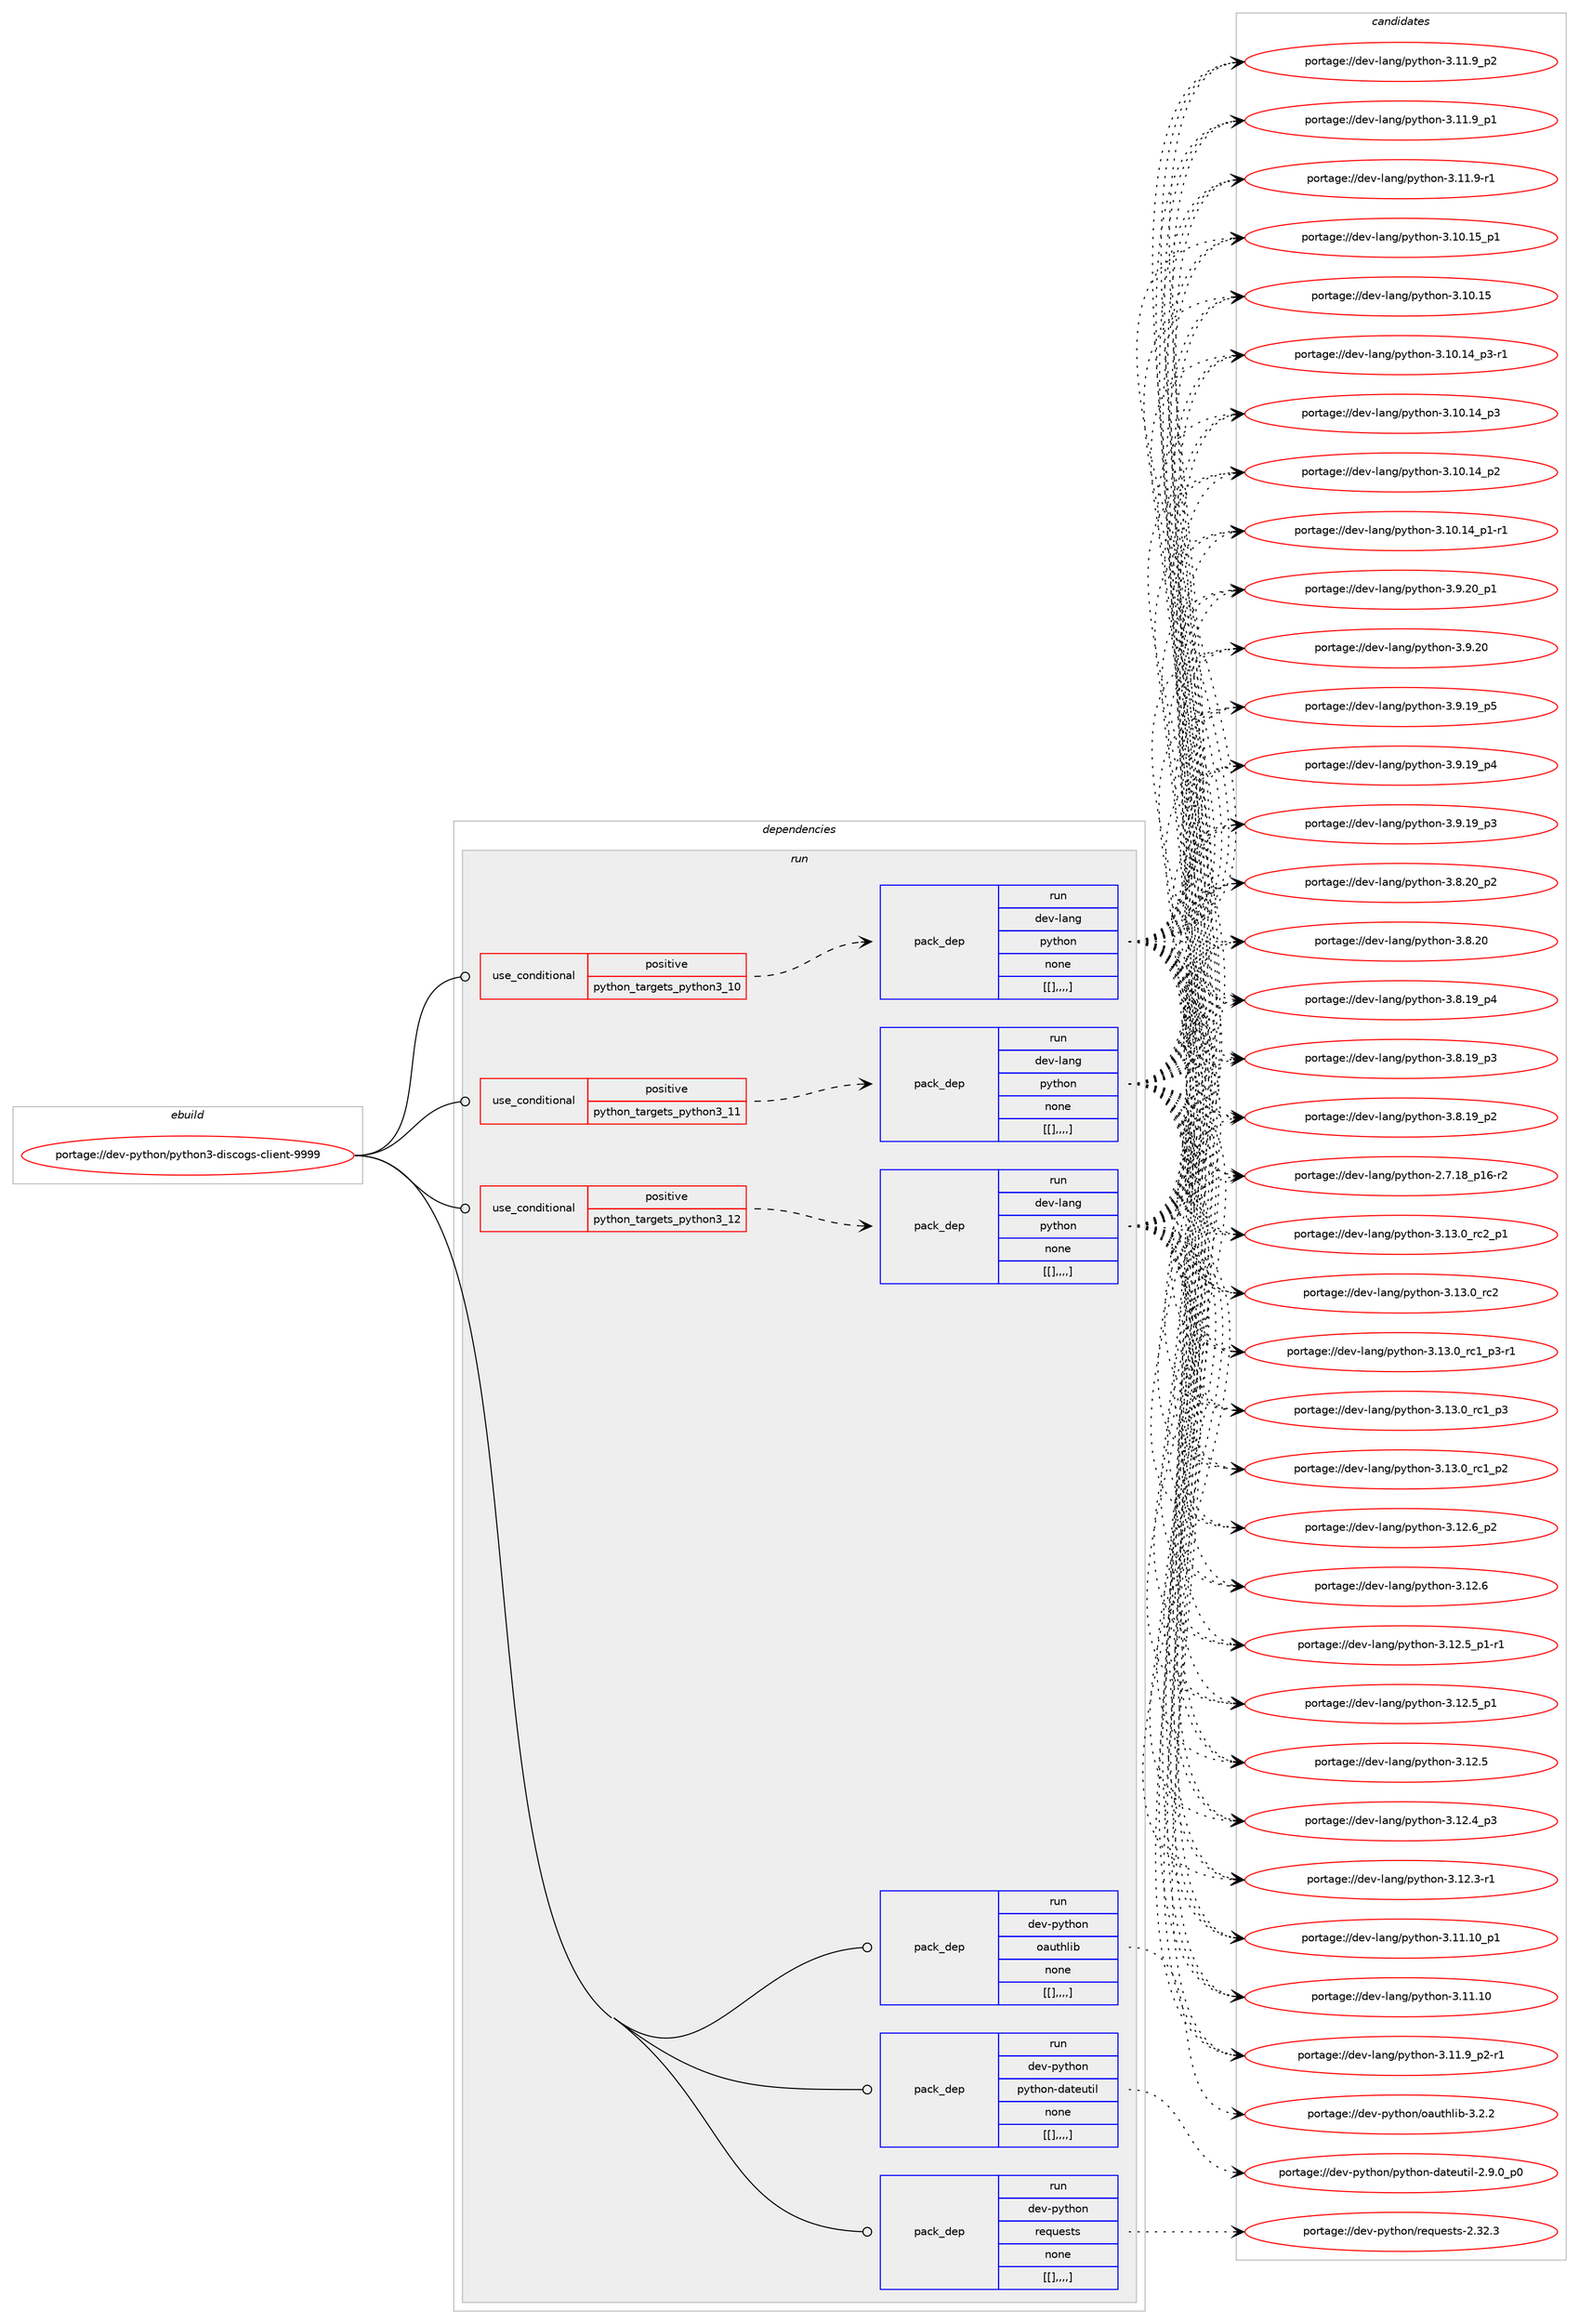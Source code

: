 digraph prolog {

# *************
# Graph options
# *************

newrank=true;
concentrate=true;
compound=true;
graph [rankdir=LR,fontname=Helvetica,fontsize=10,ranksep=1.5];#, ranksep=2.5, nodesep=0.2];
edge  [arrowhead=vee];
node  [fontname=Helvetica,fontsize=10];

# **********
# The ebuild
# **********

subgraph cluster_leftcol {
color=gray;
label=<<i>ebuild</i>>;
id [label="portage://dev-python/python3-discogs-client-9999", color=red, width=4, href="../dev-python/python3-discogs-client-9999.svg"];
}

# ****************
# The dependencies
# ****************

subgraph cluster_midcol {
color=gray;
label=<<i>dependencies</i>>;
subgraph cluster_compile {
fillcolor="#eeeeee";
style=filled;
label=<<i>compile</i>>;
}
subgraph cluster_compileandrun {
fillcolor="#eeeeee";
style=filled;
label=<<i>compile and run</i>>;
}
subgraph cluster_run {
fillcolor="#eeeeee";
style=filled;
label=<<i>run</i>>;
subgraph cond40104 {
dependency163666 [label=<<TABLE BORDER="0" CELLBORDER="1" CELLSPACING="0" CELLPADDING="4"><TR><TD ROWSPAN="3" CELLPADDING="10">use_conditional</TD></TR><TR><TD>positive</TD></TR><TR><TD>python_targets_python3_10</TD></TR></TABLE>>, shape=none, color=red];
subgraph pack122307 {
dependency163667 [label=<<TABLE BORDER="0" CELLBORDER="1" CELLSPACING="0" CELLPADDING="4" WIDTH="220"><TR><TD ROWSPAN="6" CELLPADDING="30">pack_dep</TD></TR><TR><TD WIDTH="110">run</TD></TR><TR><TD>dev-lang</TD></TR><TR><TD>python</TD></TR><TR><TD>none</TD></TR><TR><TD>[[],,,,]</TD></TR></TABLE>>, shape=none, color=blue];
}
dependency163666:e -> dependency163667:w [weight=20,style="dashed",arrowhead="vee"];
}
id:e -> dependency163666:w [weight=20,style="solid",arrowhead="odot"];
subgraph cond40105 {
dependency163668 [label=<<TABLE BORDER="0" CELLBORDER="1" CELLSPACING="0" CELLPADDING="4"><TR><TD ROWSPAN="3" CELLPADDING="10">use_conditional</TD></TR><TR><TD>positive</TD></TR><TR><TD>python_targets_python3_11</TD></TR></TABLE>>, shape=none, color=red];
subgraph pack122308 {
dependency163669 [label=<<TABLE BORDER="0" CELLBORDER="1" CELLSPACING="0" CELLPADDING="4" WIDTH="220"><TR><TD ROWSPAN="6" CELLPADDING="30">pack_dep</TD></TR><TR><TD WIDTH="110">run</TD></TR><TR><TD>dev-lang</TD></TR><TR><TD>python</TD></TR><TR><TD>none</TD></TR><TR><TD>[[],,,,]</TD></TR></TABLE>>, shape=none, color=blue];
}
dependency163668:e -> dependency163669:w [weight=20,style="dashed",arrowhead="vee"];
}
id:e -> dependency163668:w [weight=20,style="solid",arrowhead="odot"];
subgraph cond40106 {
dependency163670 [label=<<TABLE BORDER="0" CELLBORDER="1" CELLSPACING="0" CELLPADDING="4"><TR><TD ROWSPAN="3" CELLPADDING="10">use_conditional</TD></TR><TR><TD>positive</TD></TR><TR><TD>python_targets_python3_12</TD></TR></TABLE>>, shape=none, color=red];
subgraph pack122309 {
dependency163671 [label=<<TABLE BORDER="0" CELLBORDER="1" CELLSPACING="0" CELLPADDING="4" WIDTH="220"><TR><TD ROWSPAN="6" CELLPADDING="30">pack_dep</TD></TR><TR><TD WIDTH="110">run</TD></TR><TR><TD>dev-lang</TD></TR><TR><TD>python</TD></TR><TR><TD>none</TD></TR><TR><TD>[[],,,,]</TD></TR></TABLE>>, shape=none, color=blue];
}
dependency163670:e -> dependency163671:w [weight=20,style="dashed",arrowhead="vee"];
}
id:e -> dependency163670:w [weight=20,style="solid",arrowhead="odot"];
subgraph pack122310 {
dependency163672 [label=<<TABLE BORDER="0" CELLBORDER="1" CELLSPACING="0" CELLPADDING="4" WIDTH="220"><TR><TD ROWSPAN="6" CELLPADDING="30">pack_dep</TD></TR><TR><TD WIDTH="110">run</TD></TR><TR><TD>dev-python</TD></TR><TR><TD>oauthlib</TD></TR><TR><TD>none</TD></TR><TR><TD>[[],,,,]</TD></TR></TABLE>>, shape=none, color=blue];
}
id:e -> dependency163672:w [weight=20,style="solid",arrowhead="odot"];
subgraph pack122311 {
dependency163673 [label=<<TABLE BORDER="0" CELLBORDER="1" CELLSPACING="0" CELLPADDING="4" WIDTH="220"><TR><TD ROWSPAN="6" CELLPADDING="30">pack_dep</TD></TR><TR><TD WIDTH="110">run</TD></TR><TR><TD>dev-python</TD></TR><TR><TD>python-dateutil</TD></TR><TR><TD>none</TD></TR><TR><TD>[[],,,,]</TD></TR></TABLE>>, shape=none, color=blue];
}
id:e -> dependency163673:w [weight=20,style="solid",arrowhead="odot"];
subgraph pack122312 {
dependency163674 [label=<<TABLE BORDER="0" CELLBORDER="1" CELLSPACING="0" CELLPADDING="4" WIDTH="220"><TR><TD ROWSPAN="6" CELLPADDING="30">pack_dep</TD></TR><TR><TD WIDTH="110">run</TD></TR><TR><TD>dev-python</TD></TR><TR><TD>requests</TD></TR><TR><TD>none</TD></TR><TR><TD>[[],,,,]</TD></TR></TABLE>>, shape=none, color=blue];
}
id:e -> dependency163674:w [weight=20,style="solid",arrowhead="odot"];
}
}

# **************
# The candidates
# **************

subgraph cluster_choices {
rank=same;
color=gray;
label=<<i>candidates</i>>;

subgraph choice122307 {
color=black;
nodesep=1;
choice100101118451089711010347112121116104111110455146495146489511499509511249 [label="portage://dev-lang/python-3.13.0_rc2_p1", color=red, width=4,href="../dev-lang/python-3.13.0_rc2_p1.svg"];
choice10010111845108971101034711212111610411111045514649514648951149950 [label="portage://dev-lang/python-3.13.0_rc2", color=red, width=4,href="../dev-lang/python-3.13.0_rc2.svg"];
choice1001011184510897110103471121211161041111104551464951464895114994995112514511449 [label="portage://dev-lang/python-3.13.0_rc1_p3-r1", color=red, width=4,href="../dev-lang/python-3.13.0_rc1_p3-r1.svg"];
choice100101118451089711010347112121116104111110455146495146489511499499511251 [label="portage://dev-lang/python-3.13.0_rc1_p3", color=red, width=4,href="../dev-lang/python-3.13.0_rc1_p3.svg"];
choice100101118451089711010347112121116104111110455146495146489511499499511250 [label="portage://dev-lang/python-3.13.0_rc1_p2", color=red, width=4,href="../dev-lang/python-3.13.0_rc1_p2.svg"];
choice100101118451089711010347112121116104111110455146495046549511250 [label="portage://dev-lang/python-3.12.6_p2", color=red, width=4,href="../dev-lang/python-3.12.6_p2.svg"];
choice10010111845108971101034711212111610411111045514649504654 [label="portage://dev-lang/python-3.12.6", color=red, width=4,href="../dev-lang/python-3.12.6.svg"];
choice1001011184510897110103471121211161041111104551464950465395112494511449 [label="portage://dev-lang/python-3.12.5_p1-r1", color=red, width=4,href="../dev-lang/python-3.12.5_p1-r1.svg"];
choice100101118451089711010347112121116104111110455146495046539511249 [label="portage://dev-lang/python-3.12.5_p1", color=red, width=4,href="../dev-lang/python-3.12.5_p1.svg"];
choice10010111845108971101034711212111610411111045514649504653 [label="portage://dev-lang/python-3.12.5", color=red, width=4,href="../dev-lang/python-3.12.5.svg"];
choice100101118451089711010347112121116104111110455146495046529511251 [label="portage://dev-lang/python-3.12.4_p3", color=red, width=4,href="../dev-lang/python-3.12.4_p3.svg"];
choice100101118451089711010347112121116104111110455146495046514511449 [label="portage://dev-lang/python-3.12.3-r1", color=red, width=4,href="../dev-lang/python-3.12.3-r1.svg"];
choice10010111845108971101034711212111610411111045514649494649489511249 [label="portage://dev-lang/python-3.11.10_p1", color=red, width=4,href="../dev-lang/python-3.11.10_p1.svg"];
choice1001011184510897110103471121211161041111104551464949464948 [label="portage://dev-lang/python-3.11.10", color=red, width=4,href="../dev-lang/python-3.11.10.svg"];
choice1001011184510897110103471121211161041111104551464949465795112504511449 [label="portage://dev-lang/python-3.11.9_p2-r1", color=red, width=4,href="../dev-lang/python-3.11.9_p2-r1.svg"];
choice100101118451089711010347112121116104111110455146494946579511250 [label="portage://dev-lang/python-3.11.9_p2", color=red, width=4,href="../dev-lang/python-3.11.9_p2.svg"];
choice100101118451089711010347112121116104111110455146494946579511249 [label="portage://dev-lang/python-3.11.9_p1", color=red, width=4,href="../dev-lang/python-3.11.9_p1.svg"];
choice100101118451089711010347112121116104111110455146494946574511449 [label="portage://dev-lang/python-3.11.9-r1", color=red, width=4,href="../dev-lang/python-3.11.9-r1.svg"];
choice10010111845108971101034711212111610411111045514649484649539511249 [label="portage://dev-lang/python-3.10.15_p1", color=red, width=4,href="../dev-lang/python-3.10.15_p1.svg"];
choice1001011184510897110103471121211161041111104551464948464953 [label="portage://dev-lang/python-3.10.15", color=red, width=4,href="../dev-lang/python-3.10.15.svg"];
choice100101118451089711010347112121116104111110455146494846495295112514511449 [label="portage://dev-lang/python-3.10.14_p3-r1", color=red, width=4,href="../dev-lang/python-3.10.14_p3-r1.svg"];
choice10010111845108971101034711212111610411111045514649484649529511251 [label="portage://dev-lang/python-3.10.14_p3", color=red, width=4,href="../dev-lang/python-3.10.14_p3.svg"];
choice10010111845108971101034711212111610411111045514649484649529511250 [label="portage://dev-lang/python-3.10.14_p2", color=red, width=4,href="../dev-lang/python-3.10.14_p2.svg"];
choice100101118451089711010347112121116104111110455146494846495295112494511449 [label="portage://dev-lang/python-3.10.14_p1-r1", color=red, width=4,href="../dev-lang/python-3.10.14_p1-r1.svg"];
choice100101118451089711010347112121116104111110455146574650489511249 [label="portage://dev-lang/python-3.9.20_p1", color=red, width=4,href="../dev-lang/python-3.9.20_p1.svg"];
choice10010111845108971101034711212111610411111045514657465048 [label="portage://dev-lang/python-3.9.20", color=red, width=4,href="../dev-lang/python-3.9.20.svg"];
choice100101118451089711010347112121116104111110455146574649579511253 [label="portage://dev-lang/python-3.9.19_p5", color=red, width=4,href="../dev-lang/python-3.9.19_p5.svg"];
choice100101118451089711010347112121116104111110455146574649579511252 [label="portage://dev-lang/python-3.9.19_p4", color=red, width=4,href="../dev-lang/python-3.9.19_p4.svg"];
choice100101118451089711010347112121116104111110455146574649579511251 [label="portage://dev-lang/python-3.9.19_p3", color=red, width=4,href="../dev-lang/python-3.9.19_p3.svg"];
choice100101118451089711010347112121116104111110455146564650489511250 [label="portage://dev-lang/python-3.8.20_p2", color=red, width=4,href="../dev-lang/python-3.8.20_p2.svg"];
choice10010111845108971101034711212111610411111045514656465048 [label="portage://dev-lang/python-3.8.20", color=red, width=4,href="../dev-lang/python-3.8.20.svg"];
choice100101118451089711010347112121116104111110455146564649579511252 [label="portage://dev-lang/python-3.8.19_p4", color=red, width=4,href="../dev-lang/python-3.8.19_p4.svg"];
choice100101118451089711010347112121116104111110455146564649579511251 [label="portage://dev-lang/python-3.8.19_p3", color=red, width=4,href="../dev-lang/python-3.8.19_p3.svg"];
choice100101118451089711010347112121116104111110455146564649579511250 [label="portage://dev-lang/python-3.8.19_p2", color=red, width=4,href="../dev-lang/python-3.8.19_p2.svg"];
choice100101118451089711010347112121116104111110455046554649569511249544511450 [label="portage://dev-lang/python-2.7.18_p16-r2", color=red, width=4,href="../dev-lang/python-2.7.18_p16-r2.svg"];
dependency163667:e -> choice100101118451089711010347112121116104111110455146495146489511499509511249:w [style=dotted,weight="100"];
dependency163667:e -> choice10010111845108971101034711212111610411111045514649514648951149950:w [style=dotted,weight="100"];
dependency163667:e -> choice1001011184510897110103471121211161041111104551464951464895114994995112514511449:w [style=dotted,weight="100"];
dependency163667:e -> choice100101118451089711010347112121116104111110455146495146489511499499511251:w [style=dotted,weight="100"];
dependency163667:e -> choice100101118451089711010347112121116104111110455146495146489511499499511250:w [style=dotted,weight="100"];
dependency163667:e -> choice100101118451089711010347112121116104111110455146495046549511250:w [style=dotted,weight="100"];
dependency163667:e -> choice10010111845108971101034711212111610411111045514649504654:w [style=dotted,weight="100"];
dependency163667:e -> choice1001011184510897110103471121211161041111104551464950465395112494511449:w [style=dotted,weight="100"];
dependency163667:e -> choice100101118451089711010347112121116104111110455146495046539511249:w [style=dotted,weight="100"];
dependency163667:e -> choice10010111845108971101034711212111610411111045514649504653:w [style=dotted,weight="100"];
dependency163667:e -> choice100101118451089711010347112121116104111110455146495046529511251:w [style=dotted,weight="100"];
dependency163667:e -> choice100101118451089711010347112121116104111110455146495046514511449:w [style=dotted,weight="100"];
dependency163667:e -> choice10010111845108971101034711212111610411111045514649494649489511249:w [style=dotted,weight="100"];
dependency163667:e -> choice1001011184510897110103471121211161041111104551464949464948:w [style=dotted,weight="100"];
dependency163667:e -> choice1001011184510897110103471121211161041111104551464949465795112504511449:w [style=dotted,weight="100"];
dependency163667:e -> choice100101118451089711010347112121116104111110455146494946579511250:w [style=dotted,weight="100"];
dependency163667:e -> choice100101118451089711010347112121116104111110455146494946579511249:w [style=dotted,weight="100"];
dependency163667:e -> choice100101118451089711010347112121116104111110455146494946574511449:w [style=dotted,weight="100"];
dependency163667:e -> choice10010111845108971101034711212111610411111045514649484649539511249:w [style=dotted,weight="100"];
dependency163667:e -> choice1001011184510897110103471121211161041111104551464948464953:w [style=dotted,weight="100"];
dependency163667:e -> choice100101118451089711010347112121116104111110455146494846495295112514511449:w [style=dotted,weight="100"];
dependency163667:e -> choice10010111845108971101034711212111610411111045514649484649529511251:w [style=dotted,weight="100"];
dependency163667:e -> choice10010111845108971101034711212111610411111045514649484649529511250:w [style=dotted,weight="100"];
dependency163667:e -> choice100101118451089711010347112121116104111110455146494846495295112494511449:w [style=dotted,weight="100"];
dependency163667:e -> choice100101118451089711010347112121116104111110455146574650489511249:w [style=dotted,weight="100"];
dependency163667:e -> choice10010111845108971101034711212111610411111045514657465048:w [style=dotted,weight="100"];
dependency163667:e -> choice100101118451089711010347112121116104111110455146574649579511253:w [style=dotted,weight="100"];
dependency163667:e -> choice100101118451089711010347112121116104111110455146574649579511252:w [style=dotted,weight="100"];
dependency163667:e -> choice100101118451089711010347112121116104111110455146574649579511251:w [style=dotted,weight="100"];
dependency163667:e -> choice100101118451089711010347112121116104111110455146564650489511250:w [style=dotted,weight="100"];
dependency163667:e -> choice10010111845108971101034711212111610411111045514656465048:w [style=dotted,weight="100"];
dependency163667:e -> choice100101118451089711010347112121116104111110455146564649579511252:w [style=dotted,weight="100"];
dependency163667:e -> choice100101118451089711010347112121116104111110455146564649579511251:w [style=dotted,weight="100"];
dependency163667:e -> choice100101118451089711010347112121116104111110455146564649579511250:w [style=dotted,weight="100"];
dependency163667:e -> choice100101118451089711010347112121116104111110455046554649569511249544511450:w [style=dotted,weight="100"];
}
subgraph choice122308 {
color=black;
nodesep=1;
choice100101118451089711010347112121116104111110455146495146489511499509511249 [label="portage://dev-lang/python-3.13.0_rc2_p1", color=red, width=4,href="../dev-lang/python-3.13.0_rc2_p1.svg"];
choice10010111845108971101034711212111610411111045514649514648951149950 [label="portage://dev-lang/python-3.13.0_rc2", color=red, width=4,href="../dev-lang/python-3.13.0_rc2.svg"];
choice1001011184510897110103471121211161041111104551464951464895114994995112514511449 [label="portage://dev-lang/python-3.13.0_rc1_p3-r1", color=red, width=4,href="../dev-lang/python-3.13.0_rc1_p3-r1.svg"];
choice100101118451089711010347112121116104111110455146495146489511499499511251 [label="portage://dev-lang/python-3.13.0_rc1_p3", color=red, width=4,href="../dev-lang/python-3.13.0_rc1_p3.svg"];
choice100101118451089711010347112121116104111110455146495146489511499499511250 [label="portage://dev-lang/python-3.13.0_rc1_p2", color=red, width=4,href="../dev-lang/python-3.13.0_rc1_p2.svg"];
choice100101118451089711010347112121116104111110455146495046549511250 [label="portage://dev-lang/python-3.12.6_p2", color=red, width=4,href="../dev-lang/python-3.12.6_p2.svg"];
choice10010111845108971101034711212111610411111045514649504654 [label="portage://dev-lang/python-3.12.6", color=red, width=4,href="../dev-lang/python-3.12.6.svg"];
choice1001011184510897110103471121211161041111104551464950465395112494511449 [label="portage://dev-lang/python-3.12.5_p1-r1", color=red, width=4,href="../dev-lang/python-3.12.5_p1-r1.svg"];
choice100101118451089711010347112121116104111110455146495046539511249 [label="portage://dev-lang/python-3.12.5_p1", color=red, width=4,href="../dev-lang/python-3.12.5_p1.svg"];
choice10010111845108971101034711212111610411111045514649504653 [label="portage://dev-lang/python-3.12.5", color=red, width=4,href="../dev-lang/python-3.12.5.svg"];
choice100101118451089711010347112121116104111110455146495046529511251 [label="portage://dev-lang/python-3.12.4_p3", color=red, width=4,href="../dev-lang/python-3.12.4_p3.svg"];
choice100101118451089711010347112121116104111110455146495046514511449 [label="portage://dev-lang/python-3.12.3-r1", color=red, width=4,href="../dev-lang/python-3.12.3-r1.svg"];
choice10010111845108971101034711212111610411111045514649494649489511249 [label="portage://dev-lang/python-3.11.10_p1", color=red, width=4,href="../dev-lang/python-3.11.10_p1.svg"];
choice1001011184510897110103471121211161041111104551464949464948 [label="portage://dev-lang/python-3.11.10", color=red, width=4,href="../dev-lang/python-3.11.10.svg"];
choice1001011184510897110103471121211161041111104551464949465795112504511449 [label="portage://dev-lang/python-3.11.9_p2-r1", color=red, width=4,href="../dev-lang/python-3.11.9_p2-r1.svg"];
choice100101118451089711010347112121116104111110455146494946579511250 [label="portage://dev-lang/python-3.11.9_p2", color=red, width=4,href="../dev-lang/python-3.11.9_p2.svg"];
choice100101118451089711010347112121116104111110455146494946579511249 [label="portage://dev-lang/python-3.11.9_p1", color=red, width=4,href="../dev-lang/python-3.11.9_p1.svg"];
choice100101118451089711010347112121116104111110455146494946574511449 [label="portage://dev-lang/python-3.11.9-r1", color=red, width=4,href="../dev-lang/python-3.11.9-r1.svg"];
choice10010111845108971101034711212111610411111045514649484649539511249 [label="portage://dev-lang/python-3.10.15_p1", color=red, width=4,href="../dev-lang/python-3.10.15_p1.svg"];
choice1001011184510897110103471121211161041111104551464948464953 [label="portage://dev-lang/python-3.10.15", color=red, width=4,href="../dev-lang/python-3.10.15.svg"];
choice100101118451089711010347112121116104111110455146494846495295112514511449 [label="portage://dev-lang/python-3.10.14_p3-r1", color=red, width=4,href="../dev-lang/python-3.10.14_p3-r1.svg"];
choice10010111845108971101034711212111610411111045514649484649529511251 [label="portage://dev-lang/python-3.10.14_p3", color=red, width=4,href="../dev-lang/python-3.10.14_p3.svg"];
choice10010111845108971101034711212111610411111045514649484649529511250 [label="portage://dev-lang/python-3.10.14_p2", color=red, width=4,href="../dev-lang/python-3.10.14_p2.svg"];
choice100101118451089711010347112121116104111110455146494846495295112494511449 [label="portage://dev-lang/python-3.10.14_p1-r1", color=red, width=4,href="../dev-lang/python-3.10.14_p1-r1.svg"];
choice100101118451089711010347112121116104111110455146574650489511249 [label="portage://dev-lang/python-3.9.20_p1", color=red, width=4,href="../dev-lang/python-3.9.20_p1.svg"];
choice10010111845108971101034711212111610411111045514657465048 [label="portage://dev-lang/python-3.9.20", color=red, width=4,href="../dev-lang/python-3.9.20.svg"];
choice100101118451089711010347112121116104111110455146574649579511253 [label="portage://dev-lang/python-3.9.19_p5", color=red, width=4,href="../dev-lang/python-3.9.19_p5.svg"];
choice100101118451089711010347112121116104111110455146574649579511252 [label="portage://dev-lang/python-3.9.19_p4", color=red, width=4,href="../dev-lang/python-3.9.19_p4.svg"];
choice100101118451089711010347112121116104111110455146574649579511251 [label="portage://dev-lang/python-3.9.19_p3", color=red, width=4,href="../dev-lang/python-3.9.19_p3.svg"];
choice100101118451089711010347112121116104111110455146564650489511250 [label="portage://dev-lang/python-3.8.20_p2", color=red, width=4,href="../dev-lang/python-3.8.20_p2.svg"];
choice10010111845108971101034711212111610411111045514656465048 [label="portage://dev-lang/python-3.8.20", color=red, width=4,href="../dev-lang/python-3.8.20.svg"];
choice100101118451089711010347112121116104111110455146564649579511252 [label="portage://dev-lang/python-3.8.19_p4", color=red, width=4,href="../dev-lang/python-3.8.19_p4.svg"];
choice100101118451089711010347112121116104111110455146564649579511251 [label="portage://dev-lang/python-3.8.19_p3", color=red, width=4,href="../dev-lang/python-3.8.19_p3.svg"];
choice100101118451089711010347112121116104111110455146564649579511250 [label="portage://dev-lang/python-3.8.19_p2", color=red, width=4,href="../dev-lang/python-3.8.19_p2.svg"];
choice100101118451089711010347112121116104111110455046554649569511249544511450 [label="portage://dev-lang/python-2.7.18_p16-r2", color=red, width=4,href="../dev-lang/python-2.7.18_p16-r2.svg"];
dependency163669:e -> choice100101118451089711010347112121116104111110455146495146489511499509511249:w [style=dotted,weight="100"];
dependency163669:e -> choice10010111845108971101034711212111610411111045514649514648951149950:w [style=dotted,weight="100"];
dependency163669:e -> choice1001011184510897110103471121211161041111104551464951464895114994995112514511449:w [style=dotted,weight="100"];
dependency163669:e -> choice100101118451089711010347112121116104111110455146495146489511499499511251:w [style=dotted,weight="100"];
dependency163669:e -> choice100101118451089711010347112121116104111110455146495146489511499499511250:w [style=dotted,weight="100"];
dependency163669:e -> choice100101118451089711010347112121116104111110455146495046549511250:w [style=dotted,weight="100"];
dependency163669:e -> choice10010111845108971101034711212111610411111045514649504654:w [style=dotted,weight="100"];
dependency163669:e -> choice1001011184510897110103471121211161041111104551464950465395112494511449:w [style=dotted,weight="100"];
dependency163669:e -> choice100101118451089711010347112121116104111110455146495046539511249:w [style=dotted,weight="100"];
dependency163669:e -> choice10010111845108971101034711212111610411111045514649504653:w [style=dotted,weight="100"];
dependency163669:e -> choice100101118451089711010347112121116104111110455146495046529511251:w [style=dotted,weight="100"];
dependency163669:e -> choice100101118451089711010347112121116104111110455146495046514511449:w [style=dotted,weight="100"];
dependency163669:e -> choice10010111845108971101034711212111610411111045514649494649489511249:w [style=dotted,weight="100"];
dependency163669:e -> choice1001011184510897110103471121211161041111104551464949464948:w [style=dotted,weight="100"];
dependency163669:e -> choice1001011184510897110103471121211161041111104551464949465795112504511449:w [style=dotted,weight="100"];
dependency163669:e -> choice100101118451089711010347112121116104111110455146494946579511250:w [style=dotted,weight="100"];
dependency163669:e -> choice100101118451089711010347112121116104111110455146494946579511249:w [style=dotted,weight="100"];
dependency163669:e -> choice100101118451089711010347112121116104111110455146494946574511449:w [style=dotted,weight="100"];
dependency163669:e -> choice10010111845108971101034711212111610411111045514649484649539511249:w [style=dotted,weight="100"];
dependency163669:e -> choice1001011184510897110103471121211161041111104551464948464953:w [style=dotted,weight="100"];
dependency163669:e -> choice100101118451089711010347112121116104111110455146494846495295112514511449:w [style=dotted,weight="100"];
dependency163669:e -> choice10010111845108971101034711212111610411111045514649484649529511251:w [style=dotted,weight="100"];
dependency163669:e -> choice10010111845108971101034711212111610411111045514649484649529511250:w [style=dotted,weight="100"];
dependency163669:e -> choice100101118451089711010347112121116104111110455146494846495295112494511449:w [style=dotted,weight="100"];
dependency163669:e -> choice100101118451089711010347112121116104111110455146574650489511249:w [style=dotted,weight="100"];
dependency163669:e -> choice10010111845108971101034711212111610411111045514657465048:w [style=dotted,weight="100"];
dependency163669:e -> choice100101118451089711010347112121116104111110455146574649579511253:w [style=dotted,weight="100"];
dependency163669:e -> choice100101118451089711010347112121116104111110455146574649579511252:w [style=dotted,weight="100"];
dependency163669:e -> choice100101118451089711010347112121116104111110455146574649579511251:w [style=dotted,weight="100"];
dependency163669:e -> choice100101118451089711010347112121116104111110455146564650489511250:w [style=dotted,weight="100"];
dependency163669:e -> choice10010111845108971101034711212111610411111045514656465048:w [style=dotted,weight="100"];
dependency163669:e -> choice100101118451089711010347112121116104111110455146564649579511252:w [style=dotted,weight="100"];
dependency163669:e -> choice100101118451089711010347112121116104111110455146564649579511251:w [style=dotted,weight="100"];
dependency163669:e -> choice100101118451089711010347112121116104111110455146564649579511250:w [style=dotted,weight="100"];
dependency163669:e -> choice100101118451089711010347112121116104111110455046554649569511249544511450:w [style=dotted,weight="100"];
}
subgraph choice122309 {
color=black;
nodesep=1;
choice100101118451089711010347112121116104111110455146495146489511499509511249 [label="portage://dev-lang/python-3.13.0_rc2_p1", color=red, width=4,href="../dev-lang/python-3.13.0_rc2_p1.svg"];
choice10010111845108971101034711212111610411111045514649514648951149950 [label="portage://dev-lang/python-3.13.0_rc2", color=red, width=4,href="../dev-lang/python-3.13.0_rc2.svg"];
choice1001011184510897110103471121211161041111104551464951464895114994995112514511449 [label="portage://dev-lang/python-3.13.0_rc1_p3-r1", color=red, width=4,href="../dev-lang/python-3.13.0_rc1_p3-r1.svg"];
choice100101118451089711010347112121116104111110455146495146489511499499511251 [label="portage://dev-lang/python-3.13.0_rc1_p3", color=red, width=4,href="../dev-lang/python-3.13.0_rc1_p3.svg"];
choice100101118451089711010347112121116104111110455146495146489511499499511250 [label="portage://dev-lang/python-3.13.0_rc1_p2", color=red, width=4,href="../dev-lang/python-3.13.0_rc1_p2.svg"];
choice100101118451089711010347112121116104111110455146495046549511250 [label="portage://dev-lang/python-3.12.6_p2", color=red, width=4,href="../dev-lang/python-3.12.6_p2.svg"];
choice10010111845108971101034711212111610411111045514649504654 [label="portage://dev-lang/python-3.12.6", color=red, width=4,href="../dev-lang/python-3.12.6.svg"];
choice1001011184510897110103471121211161041111104551464950465395112494511449 [label="portage://dev-lang/python-3.12.5_p1-r1", color=red, width=4,href="../dev-lang/python-3.12.5_p1-r1.svg"];
choice100101118451089711010347112121116104111110455146495046539511249 [label="portage://dev-lang/python-3.12.5_p1", color=red, width=4,href="../dev-lang/python-3.12.5_p1.svg"];
choice10010111845108971101034711212111610411111045514649504653 [label="portage://dev-lang/python-3.12.5", color=red, width=4,href="../dev-lang/python-3.12.5.svg"];
choice100101118451089711010347112121116104111110455146495046529511251 [label="portage://dev-lang/python-3.12.4_p3", color=red, width=4,href="../dev-lang/python-3.12.4_p3.svg"];
choice100101118451089711010347112121116104111110455146495046514511449 [label="portage://dev-lang/python-3.12.3-r1", color=red, width=4,href="../dev-lang/python-3.12.3-r1.svg"];
choice10010111845108971101034711212111610411111045514649494649489511249 [label="portage://dev-lang/python-3.11.10_p1", color=red, width=4,href="../dev-lang/python-3.11.10_p1.svg"];
choice1001011184510897110103471121211161041111104551464949464948 [label="portage://dev-lang/python-3.11.10", color=red, width=4,href="../dev-lang/python-3.11.10.svg"];
choice1001011184510897110103471121211161041111104551464949465795112504511449 [label="portage://dev-lang/python-3.11.9_p2-r1", color=red, width=4,href="../dev-lang/python-3.11.9_p2-r1.svg"];
choice100101118451089711010347112121116104111110455146494946579511250 [label="portage://dev-lang/python-3.11.9_p2", color=red, width=4,href="../dev-lang/python-3.11.9_p2.svg"];
choice100101118451089711010347112121116104111110455146494946579511249 [label="portage://dev-lang/python-3.11.9_p1", color=red, width=4,href="../dev-lang/python-3.11.9_p1.svg"];
choice100101118451089711010347112121116104111110455146494946574511449 [label="portage://dev-lang/python-3.11.9-r1", color=red, width=4,href="../dev-lang/python-3.11.9-r1.svg"];
choice10010111845108971101034711212111610411111045514649484649539511249 [label="portage://dev-lang/python-3.10.15_p1", color=red, width=4,href="../dev-lang/python-3.10.15_p1.svg"];
choice1001011184510897110103471121211161041111104551464948464953 [label="portage://dev-lang/python-3.10.15", color=red, width=4,href="../dev-lang/python-3.10.15.svg"];
choice100101118451089711010347112121116104111110455146494846495295112514511449 [label="portage://dev-lang/python-3.10.14_p3-r1", color=red, width=4,href="../dev-lang/python-3.10.14_p3-r1.svg"];
choice10010111845108971101034711212111610411111045514649484649529511251 [label="portage://dev-lang/python-3.10.14_p3", color=red, width=4,href="../dev-lang/python-3.10.14_p3.svg"];
choice10010111845108971101034711212111610411111045514649484649529511250 [label="portage://dev-lang/python-3.10.14_p2", color=red, width=4,href="../dev-lang/python-3.10.14_p2.svg"];
choice100101118451089711010347112121116104111110455146494846495295112494511449 [label="portage://dev-lang/python-3.10.14_p1-r1", color=red, width=4,href="../dev-lang/python-3.10.14_p1-r1.svg"];
choice100101118451089711010347112121116104111110455146574650489511249 [label="portage://dev-lang/python-3.9.20_p1", color=red, width=4,href="../dev-lang/python-3.9.20_p1.svg"];
choice10010111845108971101034711212111610411111045514657465048 [label="portage://dev-lang/python-3.9.20", color=red, width=4,href="../dev-lang/python-3.9.20.svg"];
choice100101118451089711010347112121116104111110455146574649579511253 [label="portage://dev-lang/python-3.9.19_p5", color=red, width=4,href="../dev-lang/python-3.9.19_p5.svg"];
choice100101118451089711010347112121116104111110455146574649579511252 [label="portage://dev-lang/python-3.9.19_p4", color=red, width=4,href="../dev-lang/python-3.9.19_p4.svg"];
choice100101118451089711010347112121116104111110455146574649579511251 [label="portage://dev-lang/python-3.9.19_p3", color=red, width=4,href="../dev-lang/python-3.9.19_p3.svg"];
choice100101118451089711010347112121116104111110455146564650489511250 [label="portage://dev-lang/python-3.8.20_p2", color=red, width=4,href="../dev-lang/python-3.8.20_p2.svg"];
choice10010111845108971101034711212111610411111045514656465048 [label="portage://dev-lang/python-3.8.20", color=red, width=4,href="../dev-lang/python-3.8.20.svg"];
choice100101118451089711010347112121116104111110455146564649579511252 [label="portage://dev-lang/python-3.8.19_p4", color=red, width=4,href="../dev-lang/python-3.8.19_p4.svg"];
choice100101118451089711010347112121116104111110455146564649579511251 [label="portage://dev-lang/python-3.8.19_p3", color=red, width=4,href="../dev-lang/python-3.8.19_p3.svg"];
choice100101118451089711010347112121116104111110455146564649579511250 [label="portage://dev-lang/python-3.8.19_p2", color=red, width=4,href="../dev-lang/python-3.8.19_p2.svg"];
choice100101118451089711010347112121116104111110455046554649569511249544511450 [label="portage://dev-lang/python-2.7.18_p16-r2", color=red, width=4,href="../dev-lang/python-2.7.18_p16-r2.svg"];
dependency163671:e -> choice100101118451089711010347112121116104111110455146495146489511499509511249:w [style=dotted,weight="100"];
dependency163671:e -> choice10010111845108971101034711212111610411111045514649514648951149950:w [style=dotted,weight="100"];
dependency163671:e -> choice1001011184510897110103471121211161041111104551464951464895114994995112514511449:w [style=dotted,weight="100"];
dependency163671:e -> choice100101118451089711010347112121116104111110455146495146489511499499511251:w [style=dotted,weight="100"];
dependency163671:e -> choice100101118451089711010347112121116104111110455146495146489511499499511250:w [style=dotted,weight="100"];
dependency163671:e -> choice100101118451089711010347112121116104111110455146495046549511250:w [style=dotted,weight="100"];
dependency163671:e -> choice10010111845108971101034711212111610411111045514649504654:w [style=dotted,weight="100"];
dependency163671:e -> choice1001011184510897110103471121211161041111104551464950465395112494511449:w [style=dotted,weight="100"];
dependency163671:e -> choice100101118451089711010347112121116104111110455146495046539511249:w [style=dotted,weight="100"];
dependency163671:e -> choice10010111845108971101034711212111610411111045514649504653:w [style=dotted,weight="100"];
dependency163671:e -> choice100101118451089711010347112121116104111110455146495046529511251:w [style=dotted,weight="100"];
dependency163671:e -> choice100101118451089711010347112121116104111110455146495046514511449:w [style=dotted,weight="100"];
dependency163671:e -> choice10010111845108971101034711212111610411111045514649494649489511249:w [style=dotted,weight="100"];
dependency163671:e -> choice1001011184510897110103471121211161041111104551464949464948:w [style=dotted,weight="100"];
dependency163671:e -> choice1001011184510897110103471121211161041111104551464949465795112504511449:w [style=dotted,weight="100"];
dependency163671:e -> choice100101118451089711010347112121116104111110455146494946579511250:w [style=dotted,weight="100"];
dependency163671:e -> choice100101118451089711010347112121116104111110455146494946579511249:w [style=dotted,weight="100"];
dependency163671:e -> choice100101118451089711010347112121116104111110455146494946574511449:w [style=dotted,weight="100"];
dependency163671:e -> choice10010111845108971101034711212111610411111045514649484649539511249:w [style=dotted,weight="100"];
dependency163671:e -> choice1001011184510897110103471121211161041111104551464948464953:w [style=dotted,weight="100"];
dependency163671:e -> choice100101118451089711010347112121116104111110455146494846495295112514511449:w [style=dotted,weight="100"];
dependency163671:e -> choice10010111845108971101034711212111610411111045514649484649529511251:w [style=dotted,weight="100"];
dependency163671:e -> choice10010111845108971101034711212111610411111045514649484649529511250:w [style=dotted,weight="100"];
dependency163671:e -> choice100101118451089711010347112121116104111110455146494846495295112494511449:w [style=dotted,weight="100"];
dependency163671:e -> choice100101118451089711010347112121116104111110455146574650489511249:w [style=dotted,weight="100"];
dependency163671:e -> choice10010111845108971101034711212111610411111045514657465048:w [style=dotted,weight="100"];
dependency163671:e -> choice100101118451089711010347112121116104111110455146574649579511253:w [style=dotted,weight="100"];
dependency163671:e -> choice100101118451089711010347112121116104111110455146574649579511252:w [style=dotted,weight="100"];
dependency163671:e -> choice100101118451089711010347112121116104111110455146574649579511251:w [style=dotted,weight="100"];
dependency163671:e -> choice100101118451089711010347112121116104111110455146564650489511250:w [style=dotted,weight="100"];
dependency163671:e -> choice10010111845108971101034711212111610411111045514656465048:w [style=dotted,weight="100"];
dependency163671:e -> choice100101118451089711010347112121116104111110455146564649579511252:w [style=dotted,weight="100"];
dependency163671:e -> choice100101118451089711010347112121116104111110455146564649579511251:w [style=dotted,weight="100"];
dependency163671:e -> choice100101118451089711010347112121116104111110455146564649579511250:w [style=dotted,weight="100"];
dependency163671:e -> choice100101118451089711010347112121116104111110455046554649569511249544511450:w [style=dotted,weight="100"];
}
subgraph choice122310 {
color=black;
nodesep=1;
choice10010111845112121116104111110471119711711610410810598455146504650 [label="portage://dev-python/oauthlib-3.2.2", color=red, width=4,href="../dev-python/oauthlib-3.2.2.svg"];
dependency163672:e -> choice10010111845112121116104111110471119711711610410810598455146504650:w [style=dotted,weight="100"];
}
subgraph choice122311 {
color=black;
nodesep=1;
choice100101118451121211161041111104711212111610411111045100971161011171161051084550465746489511248 [label="portage://dev-python/python-dateutil-2.9.0_p0", color=red, width=4,href="../dev-python/python-dateutil-2.9.0_p0.svg"];
dependency163673:e -> choice100101118451121211161041111104711212111610411111045100971161011171161051084550465746489511248:w [style=dotted,weight="100"];
}
subgraph choice122312 {
color=black;
nodesep=1;
choice100101118451121211161041111104711410111311710111511611545504651504651 [label="portage://dev-python/requests-2.32.3", color=red, width=4,href="../dev-python/requests-2.32.3.svg"];
dependency163674:e -> choice100101118451121211161041111104711410111311710111511611545504651504651:w [style=dotted,weight="100"];
}
}

}
